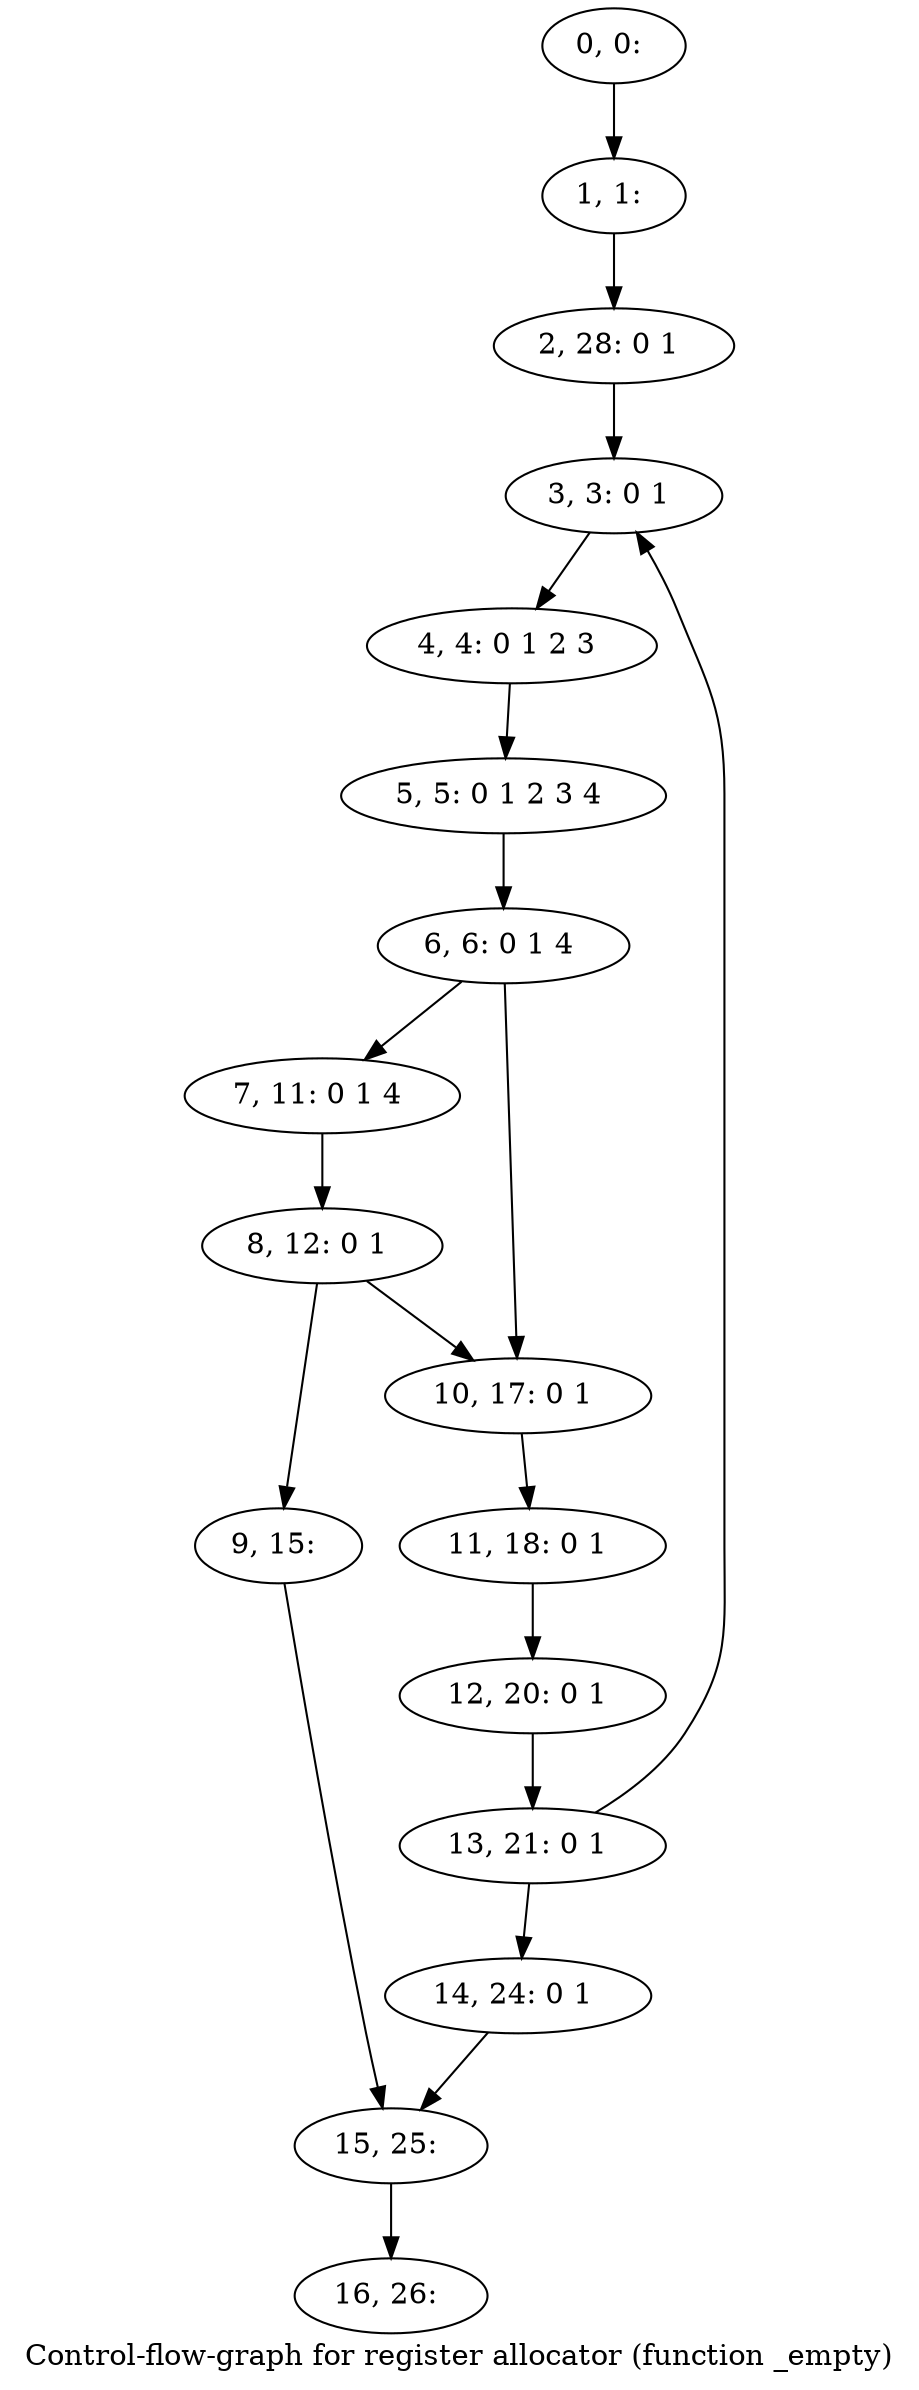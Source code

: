 digraph G {
graph [label="Control-flow-graph for register allocator (function _empty)"]
0[label="0, 0: "];
1[label="1, 1: "];
2[label="2, 28: 0 1 "];
3[label="3, 3: 0 1 "];
4[label="4, 4: 0 1 2 3 "];
5[label="5, 5: 0 1 2 3 4 "];
6[label="6, 6: 0 1 4 "];
7[label="7, 11: 0 1 4 "];
8[label="8, 12: 0 1 "];
9[label="9, 15: "];
10[label="10, 17: 0 1 "];
11[label="11, 18: 0 1 "];
12[label="12, 20: 0 1 "];
13[label="13, 21: 0 1 "];
14[label="14, 24: 0 1 "];
15[label="15, 25: "];
16[label="16, 26: "];
0->1 ;
1->2 ;
2->3 ;
3->4 ;
4->5 ;
5->6 ;
6->7 ;
6->10 ;
7->8 ;
8->9 ;
8->10 ;
9->15 ;
10->11 ;
11->12 ;
12->13 ;
13->14 ;
13->3 ;
14->15 ;
15->16 ;
}
